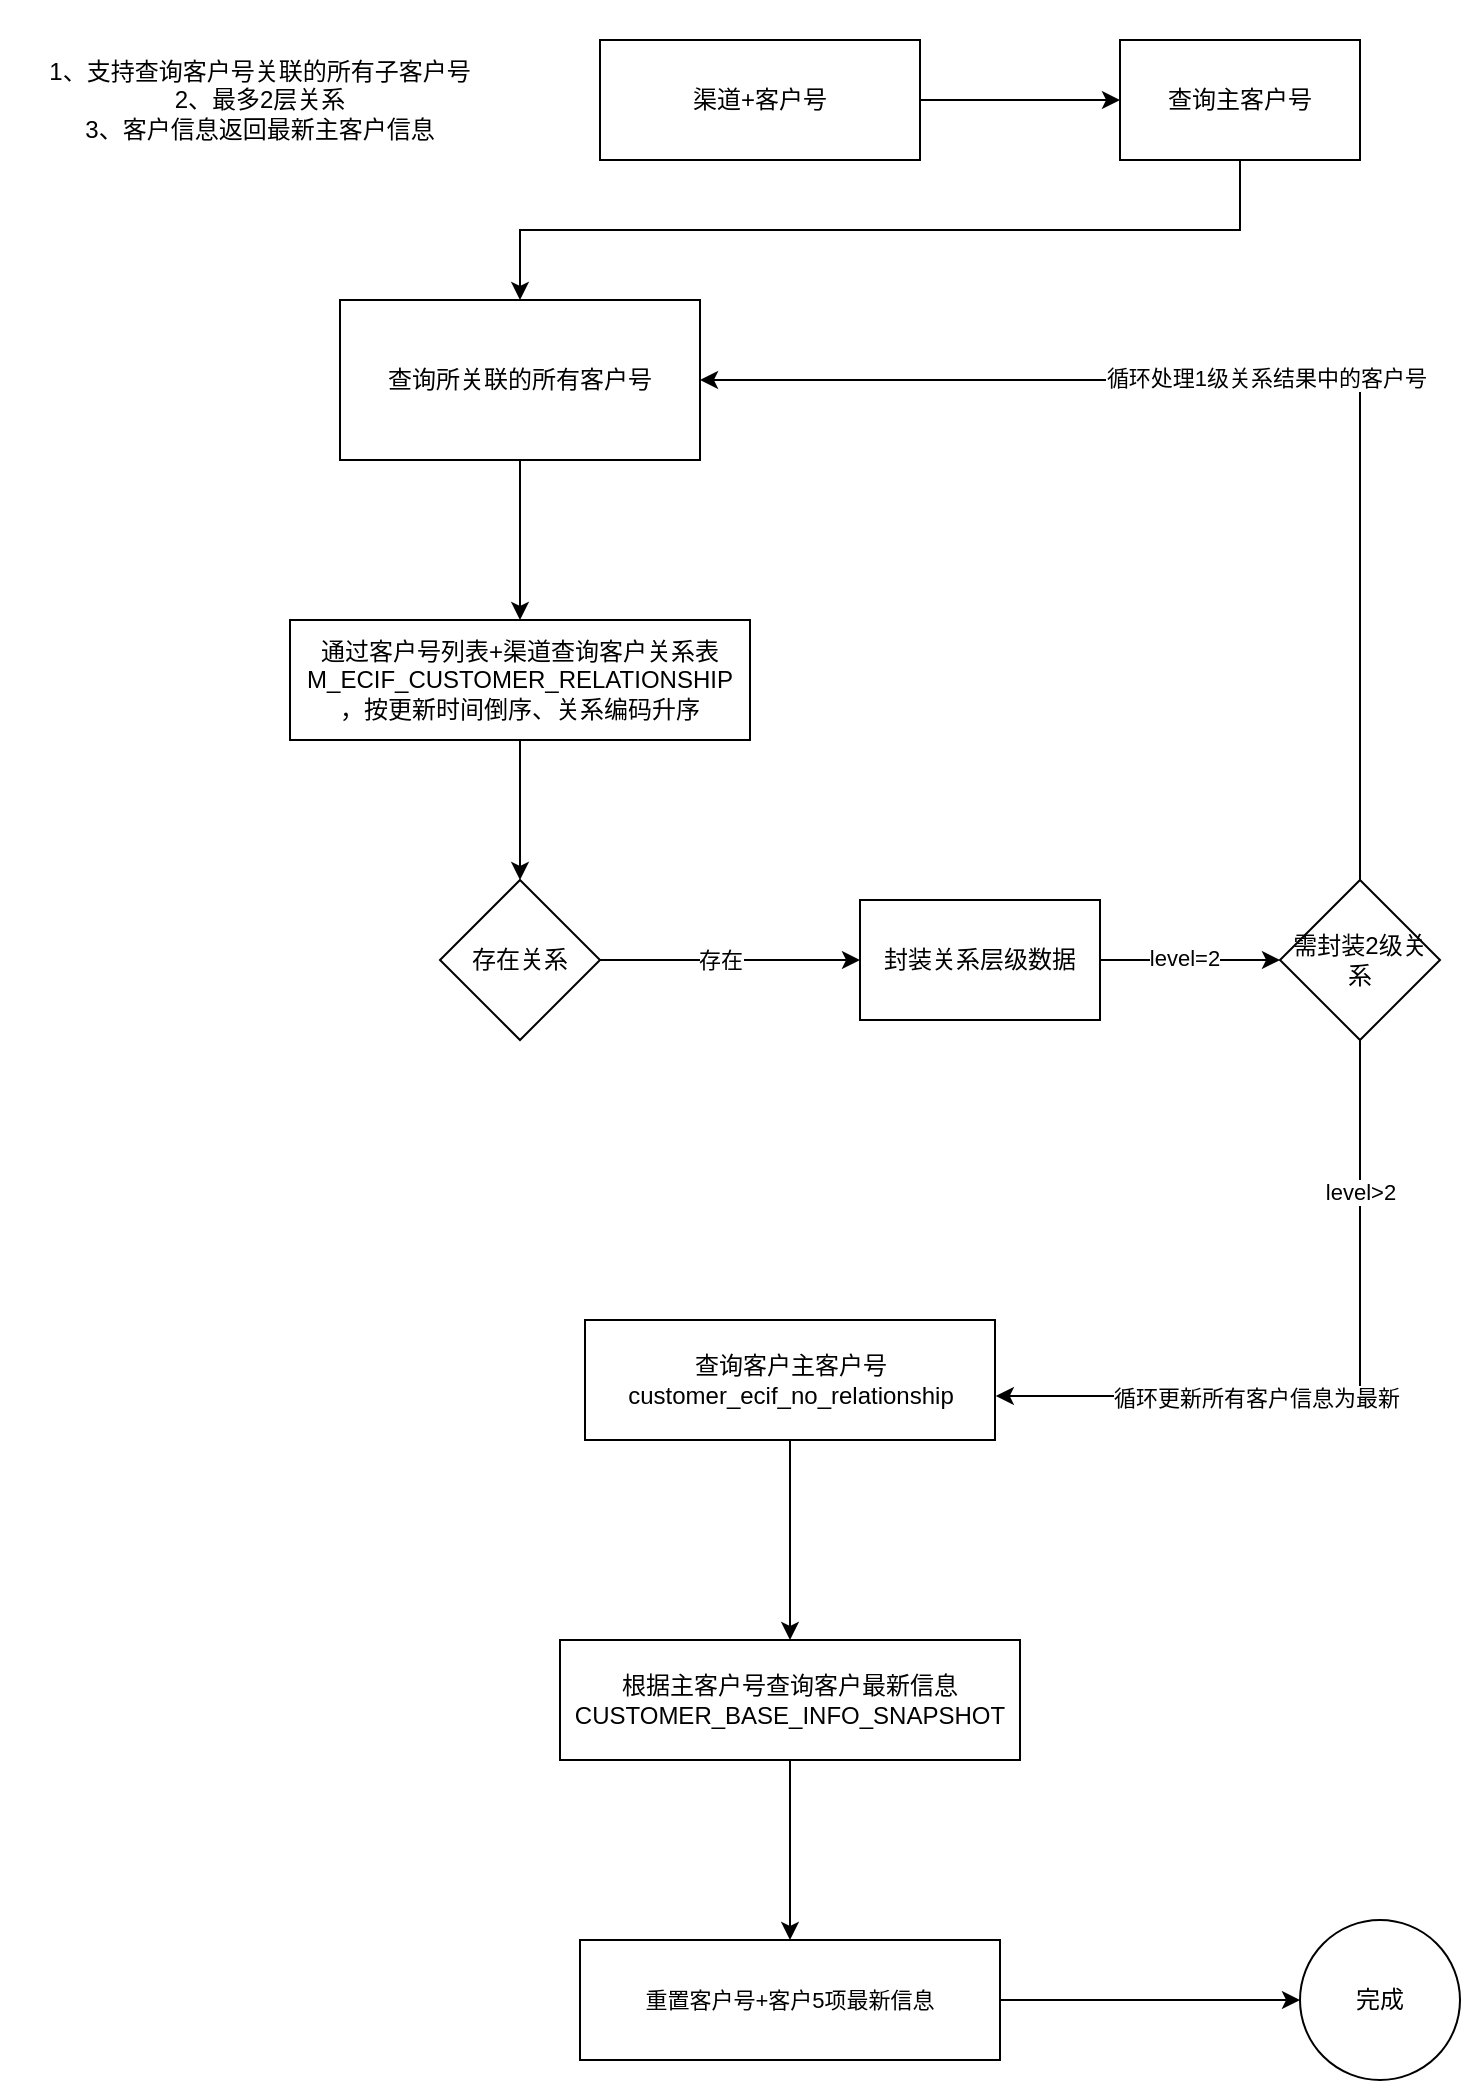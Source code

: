 <mxfile version="24.0.7" type="github" pages="2">
  <diagram name="客户号查询" id="C5rFHaonQaUm8R1daILY">
    <mxGraphModel dx="1194" dy="692" grid="1" gridSize="10" guides="1" tooltips="1" connect="1" arrows="1" fold="1" page="1" pageScale="1" pageWidth="827" pageHeight="1169" math="0" shadow="0">
      <root>
        <mxCell id="0" />
        <mxCell id="1" parent="0" />
        <mxCell id="0gbHEz_NFwT0j6BnbrYF-4" value="" style="edgeStyle=orthogonalEdgeStyle;rounded=0;orthogonalLoop=1;jettySize=auto;html=1;exitX=0.5;exitY=1;exitDx=0;exitDy=0;" edge="1" parent="1" source="hZTtHso7ro3uRM3fl3jT-1" target="0gbHEz_NFwT0j6BnbrYF-3">
          <mxGeometry relative="1" as="geometry" />
        </mxCell>
        <mxCell id="hZTtHso7ro3uRM3fl3jT-2" value="" style="edgeStyle=orthogonalEdgeStyle;rounded=0;orthogonalLoop=1;jettySize=auto;html=1;" edge="1" parent="1" source="0gbHEz_NFwT0j6BnbrYF-2" target="hZTtHso7ro3uRM3fl3jT-1">
          <mxGeometry relative="1" as="geometry" />
        </mxCell>
        <mxCell id="0gbHEz_NFwT0j6BnbrYF-2" value="渠道+客户号" style="rounded=0;whiteSpace=wrap;html=1;" vertex="1" parent="1">
          <mxGeometry x="300" y="30" width="160" height="60" as="geometry" />
        </mxCell>
        <mxCell id="0gbHEz_NFwT0j6BnbrYF-6" value="" style="edgeStyle=orthogonalEdgeStyle;rounded=0;orthogonalLoop=1;jettySize=auto;html=1;" edge="1" parent="1" source="0gbHEz_NFwT0j6BnbrYF-3" target="0gbHEz_NFwT0j6BnbrYF-7">
          <mxGeometry relative="1" as="geometry">
            <mxPoint x="360" y="310" as="targetPoint" />
          </mxGeometry>
        </mxCell>
        <mxCell id="0gbHEz_NFwT0j6BnbrYF-3" value="查询所关联的所有客户号" style="whiteSpace=wrap;html=1;rounded=0;" vertex="1" parent="1">
          <mxGeometry x="170" y="160" width="180" height="80" as="geometry" />
        </mxCell>
        <mxCell id="hZTtHso7ro3uRM3fl3jT-7" value="" style="edgeStyle=orthogonalEdgeStyle;rounded=0;orthogonalLoop=1;jettySize=auto;html=1;" edge="1" parent="1" source="0gbHEz_NFwT0j6BnbrYF-7" target="hZTtHso7ro3uRM3fl3jT-6">
          <mxGeometry relative="1" as="geometry" />
        </mxCell>
        <mxCell id="0gbHEz_NFwT0j6BnbrYF-7" value="通过客户号列表+渠道查询客户关系表&lt;div&gt;M_ECIF_CUSTOMER_RELATIONSHIP&lt;br&gt;&lt;div&gt;，按更新时间倒序、关系编码升序&lt;/div&gt;&lt;/div&gt;" style="whiteSpace=wrap;html=1;rounded=0;" vertex="1" parent="1">
          <mxGeometry x="145" y="320" width="230" height="60" as="geometry" />
        </mxCell>
        <mxCell id="0gbHEz_NFwT0j6BnbrYF-23" value="" style="edgeStyle=orthogonalEdgeStyle;rounded=0;orthogonalLoop=1;jettySize=auto;html=1;" edge="1" parent="1" source="0gbHEz_NFwT0j6BnbrYF-16" target="0gbHEz_NFwT0j6BnbrYF-22">
          <mxGeometry relative="1" as="geometry" />
        </mxCell>
        <mxCell id="0gbHEz_NFwT0j6BnbrYF-16" value="查询客户主客户号&lt;div&gt;customer_ecif_no_relationship&lt;br&gt;&lt;/div&gt;" style="whiteSpace=wrap;html=1;rounded=0;" vertex="1" parent="1">
          <mxGeometry x="292.5" y="670" width="205" height="60" as="geometry" />
        </mxCell>
        <mxCell id="0gbHEz_NFwT0j6BnbrYF-30" value="" style="edgeStyle=orthogonalEdgeStyle;rounded=0;orthogonalLoop=1;jettySize=auto;html=1;" edge="1" parent="1" source="0gbHEz_NFwT0j6BnbrYF-22" target="0gbHEz_NFwT0j6BnbrYF-28">
          <mxGeometry relative="1" as="geometry" />
        </mxCell>
        <mxCell id="0gbHEz_NFwT0j6BnbrYF-22" value="根据主客户号查询客户最新信息&lt;div&gt;CUSTOMER_BASE_INFO_SNAPSHOT&lt;br&gt;&lt;/div&gt;" style="whiteSpace=wrap;html=1;rounded=0;" vertex="1" parent="1">
          <mxGeometry x="280" y="830" width="230" height="60" as="geometry" />
        </mxCell>
        <mxCell id="0gbHEz_NFwT0j6BnbrYF-32" value="" style="edgeStyle=orthogonalEdgeStyle;rounded=0;orthogonalLoop=1;jettySize=auto;html=1;" edge="1" parent="1" source="0gbHEz_NFwT0j6BnbrYF-28" target="0gbHEz_NFwT0j6BnbrYF-31">
          <mxGeometry relative="1" as="geometry" />
        </mxCell>
        <mxCell id="0gbHEz_NFwT0j6BnbrYF-28" value="&lt;span style=&quot;font-size: 11px; text-wrap: nowrap; background-color: rgb(255, 255, 255);&quot;&gt;重置客户号+客户5项最新信息&lt;/span&gt;" style="whiteSpace=wrap;html=1;rounded=0;" vertex="1" parent="1">
          <mxGeometry x="290" y="980" width="210" height="60" as="geometry" />
        </mxCell>
        <mxCell id="0gbHEz_NFwT0j6BnbrYF-31" value="完成" style="ellipse;whiteSpace=wrap;html=1;rounded=0;" vertex="1" parent="1">
          <mxGeometry x="650" y="970" width="80" height="80" as="geometry" />
        </mxCell>
        <mxCell id="0gbHEz_NFwT0j6BnbrYF-36" value="1、支持查询客户号关联的所有子客户号&lt;div&gt;2、最多2层关系&lt;/div&gt;&lt;div&gt;3、客户信息返回最新主客户信息&lt;/div&gt;" style="text;html=1;align=center;verticalAlign=middle;whiteSpace=wrap;rounded=0;" vertex="1" parent="1">
          <mxGeometry y="10" width="260" height="100" as="geometry" />
        </mxCell>
        <mxCell id="hZTtHso7ro3uRM3fl3jT-1" value="查询主客户号" style="whiteSpace=wrap;html=1;rounded=0;" vertex="1" parent="1">
          <mxGeometry x="560" y="30" width="120" height="60" as="geometry" />
        </mxCell>
        <mxCell id="hZTtHso7ro3uRM3fl3jT-13" value="" style="edgeStyle=orthogonalEdgeStyle;rounded=0;orthogonalLoop=1;jettySize=auto;html=1;" edge="1" parent="1" source="hZTtHso7ro3uRM3fl3jT-6" target="hZTtHso7ro3uRM3fl3jT-12">
          <mxGeometry relative="1" as="geometry" />
        </mxCell>
        <mxCell id="hZTtHso7ro3uRM3fl3jT-14" value="存在" style="edgeLabel;html=1;align=center;verticalAlign=middle;resizable=0;points=[];" vertex="1" connectable="0" parent="hZTtHso7ro3uRM3fl3jT-13">
          <mxGeometry x="-0.08" relative="1" as="geometry">
            <mxPoint as="offset" />
          </mxGeometry>
        </mxCell>
        <mxCell id="hZTtHso7ro3uRM3fl3jT-6" value="存在关系" style="rhombus;whiteSpace=wrap;html=1;rounded=0;" vertex="1" parent="1">
          <mxGeometry x="220" y="450" width="80" height="80" as="geometry" />
        </mxCell>
        <mxCell id="hZTtHso7ro3uRM3fl3jT-15" style="edgeStyle=orthogonalEdgeStyle;rounded=0;orthogonalLoop=1;jettySize=auto;html=1;exitX=0.5;exitY=0;exitDx=0;exitDy=0;entryX=1;entryY=0.5;entryDx=0;entryDy=0;" edge="1" parent="1" source="hZTtHso7ro3uRM3fl3jT-18" target="0gbHEz_NFwT0j6BnbrYF-3">
          <mxGeometry relative="1" as="geometry">
            <mxPoint x="700" y="252" as="targetPoint" />
            <mxPoint x="665" y="610" as="sourcePoint" />
            <Array as="points">
              <mxPoint x="680" y="430" />
              <mxPoint x="680" y="210" />
            </Array>
          </mxGeometry>
        </mxCell>
        <mxCell id="hZTtHso7ro3uRM3fl3jT-16" value="循环处理1级关系结果中的客户号" style="edgeLabel;html=1;align=center;verticalAlign=middle;resizable=0;points=[];" vertex="1" connectable="0" parent="hZTtHso7ro3uRM3fl3jT-15">
          <mxGeometry x="0.024" y="-1" relative="1" as="geometry">
            <mxPoint as="offset" />
          </mxGeometry>
        </mxCell>
        <mxCell id="hZTtHso7ro3uRM3fl3jT-19" value="" style="edgeStyle=orthogonalEdgeStyle;rounded=0;orthogonalLoop=1;jettySize=auto;html=1;" edge="1" parent="1" source="hZTtHso7ro3uRM3fl3jT-12" target="hZTtHso7ro3uRM3fl3jT-18">
          <mxGeometry relative="1" as="geometry" />
        </mxCell>
        <mxCell id="hZTtHso7ro3uRM3fl3jT-21" value="level=2" style="edgeLabel;html=1;align=center;verticalAlign=middle;resizable=0;points=[];" vertex="1" connectable="0" parent="hZTtHso7ro3uRM3fl3jT-19">
          <mxGeometry x="-0.08" y="1" relative="1" as="geometry">
            <mxPoint as="offset" />
          </mxGeometry>
        </mxCell>
        <mxCell id="hZTtHso7ro3uRM3fl3jT-12" value="封装关系层级数据" style="whiteSpace=wrap;html=1;rounded=0;" vertex="1" parent="1">
          <mxGeometry x="430" y="460" width="120" height="60" as="geometry" />
        </mxCell>
        <mxCell id="hZTtHso7ro3uRM3fl3jT-18" value="需封装2级关系" style="rhombus;whiteSpace=wrap;html=1;rounded=0;" vertex="1" parent="1">
          <mxGeometry x="640" y="450" width="80" height="80" as="geometry" />
        </mxCell>
        <mxCell id="hZTtHso7ro3uRM3fl3jT-24" style="edgeStyle=orthogonalEdgeStyle;rounded=0;orthogonalLoop=1;jettySize=auto;html=1;exitX=0.5;exitY=1;exitDx=0;exitDy=0;entryX=1.002;entryY=0.633;entryDx=0;entryDy=0;entryPerimeter=0;" edge="1" parent="1" source="hZTtHso7ro3uRM3fl3jT-18" target="0gbHEz_NFwT0j6BnbrYF-16">
          <mxGeometry relative="1" as="geometry" />
        </mxCell>
        <mxCell id="hZTtHso7ro3uRM3fl3jT-25" value="循环更新所有客户信息为最新" style="edgeLabel;html=1;align=center;verticalAlign=middle;resizable=0;points=[];" vertex="1" connectable="0" parent="hZTtHso7ro3uRM3fl3jT-24">
          <mxGeometry x="0.279" y="1" relative="1" as="geometry">
            <mxPoint as="offset" />
          </mxGeometry>
        </mxCell>
        <mxCell id="hZTtHso7ro3uRM3fl3jT-26" value="level&amp;gt;2" style="edgeLabel;html=1;align=center;verticalAlign=middle;resizable=0;points=[];" vertex="1" connectable="0" parent="hZTtHso7ro3uRM3fl3jT-24">
          <mxGeometry x="-0.578" relative="1" as="geometry">
            <mxPoint as="offset" />
          </mxGeometry>
        </mxCell>
      </root>
    </mxGraphModel>
  </diagram>
  <diagram name="客户五项查询" id="nbT5qiIn3ViC4_iFo7bJ">
    <mxGraphModel dx="1194" dy="692" grid="1" gridSize="10" guides="1" tooltips="1" connect="1" arrows="1" fold="1" page="1" pageScale="1" pageWidth="827" pageHeight="1169" math="0" shadow="0">
      <root>
        <mxCell id="JwIgHP2fCU5Stgttk4BV-0" />
        <mxCell id="JwIgHP2fCU5Stgttk4BV-1" parent="JwIgHP2fCU5Stgttk4BV-0" />
        <mxCell id="JwIgHP2fCU5Stgttk4BV-2" value="" style="edgeStyle=orthogonalEdgeStyle;rounded=0;orthogonalLoop=1;jettySize=auto;html=1;" edge="1" parent="JwIgHP2fCU5Stgttk4BV-1" source="JwIgHP2fCU5Stgttk4BV-3" target="JwIgHP2fCU5Stgttk4BV-5">
          <mxGeometry relative="1" as="geometry" />
        </mxCell>
        <mxCell id="JwIgHP2fCU5Stgttk4BV-3" value="渠道+客户号/五项信息" style="rounded=0;whiteSpace=wrap;html=1;" vertex="1" parent="JwIgHP2fCU5Stgttk4BV-1">
          <mxGeometry x="300" y="30" width="160" height="60" as="geometry" />
        </mxCell>
        <mxCell id="JwIgHP2fCU5Stgttk4BV-4" value="" style="edgeStyle=orthogonalEdgeStyle;rounded=0;orthogonalLoop=1;jettySize=auto;html=1;" edge="1" parent="JwIgHP2fCU5Stgttk4BV-1" source="JwIgHP2fCU5Stgttk4BV-5" target="JwIgHP2fCU5Stgttk4BV-10">
          <mxGeometry relative="1" as="geometry" />
        </mxCell>
        <mxCell id="JwIgHP2fCU5Stgttk4BV-5" value="CUSTOMER_BASE_INFO_SNAPSHOT&lt;div&gt;查询该表是否存在该客户号，一个客户号只有一条数据。但是按客户5项查存在多个客户号的可能&lt;/div&gt;" style="whiteSpace=wrap;html=1;rounded=0;" vertex="1" parent="JwIgHP2fCU5Stgttk4BV-1">
          <mxGeometry x="230" y="150" width="300" height="80" as="geometry" />
        </mxCell>
        <mxCell id="JwIgHP2fCU5Stgttk4BV-6" value="" style="edgeStyle=orthogonalEdgeStyle;rounded=0;orthogonalLoop=1;jettySize=auto;html=1;" edge="1" parent="JwIgHP2fCU5Stgttk4BV-1" source="JwIgHP2fCU5Stgttk4BV-10" target="JwIgHP2fCU5Stgttk4BV-12">
          <mxGeometry relative="1" as="geometry" />
        </mxCell>
        <mxCell id="JwIgHP2fCU5Stgttk4BV-7" value="不存在" style="edgeLabel;html=1;align=center;verticalAlign=middle;resizable=0;points=[];" vertex="1" connectable="0" parent="JwIgHP2fCU5Stgttk4BV-6">
          <mxGeometry x="-0.233" y="-1" relative="1" as="geometry">
            <mxPoint as="offset" />
          </mxGeometry>
        </mxCell>
        <mxCell id="JwIgHP2fCU5Stgttk4BV-8" value="" style="edgeStyle=orthogonalEdgeStyle;rounded=0;orthogonalLoop=1;jettySize=auto;html=1;" edge="1" parent="JwIgHP2fCU5Stgttk4BV-1" source="JwIgHP2fCU5Stgttk4BV-10" target="JwIgHP2fCU5Stgttk4BV-15">
          <mxGeometry relative="1" as="geometry" />
        </mxCell>
        <mxCell id="JwIgHP2fCU5Stgttk4BV-9" value="存在（可能有多个）" style="edgeLabel;html=1;align=center;verticalAlign=middle;resizable=0;points=[];" vertex="1" connectable="0" parent="JwIgHP2fCU5Stgttk4BV-8">
          <mxGeometry x="-0.133" y="-1" relative="1" as="geometry">
            <mxPoint as="offset" />
          </mxGeometry>
        </mxCell>
        <mxCell id="JwIgHP2fCU5Stgttk4BV-10" value="是否存在" style="rhombus;whiteSpace=wrap;html=1;rounded=0;" vertex="1" parent="JwIgHP2fCU5Stgttk4BV-1">
          <mxGeometry x="340" y="280" width="80" height="80" as="geometry" />
        </mxCell>
        <mxCell id="JwIgHP2fCU5Stgttk4BV-11" value="" style="edgeStyle=orthogonalEdgeStyle;rounded=0;orthogonalLoop=1;jettySize=auto;html=1;" edge="1" parent="JwIgHP2fCU5Stgttk4BV-1" source="JwIgHP2fCU5Stgttk4BV-12" target="JwIgHP2fCU5Stgttk4BV-20">
          <mxGeometry relative="1" as="geometry" />
        </mxCell>
        <mxCell id="JwIgHP2fCU5Stgttk4BV-12" value="直接通过客户号+渠道查询客户关系表&lt;div&gt;M_ECIF_CUSTOMER_RELATIONSHIP&lt;br&gt;&lt;div&gt;，得到1级关系,按更新时间倒序&lt;/div&gt;&lt;/div&gt;" style="whiteSpace=wrap;html=1;rounded=0;" vertex="1" parent="JwIgHP2fCU5Stgttk4BV-1">
          <mxGeometry x="10" y="340" width="230" height="60" as="geometry" />
        </mxCell>
        <mxCell id="JwIgHP2fCU5Stgttk4BV-13" value="" style="edgeStyle=orthogonalEdgeStyle;rounded=0;orthogonalLoop=1;jettySize=auto;html=1;" edge="1" parent="JwIgHP2fCU5Stgttk4BV-1" source="JwIgHP2fCU5Stgttk4BV-15" target="JwIgHP2fCU5Stgttk4BV-33">
          <mxGeometry relative="1" as="geometry" />
        </mxCell>
        <mxCell id="JwIgHP2fCU5Stgttk4BV-14" value="循环主客户号" style="edgeLabel;html=1;align=center;verticalAlign=middle;resizable=0;points=[];" vertex="1" connectable="0" parent="JwIgHP2fCU5Stgttk4BV-13">
          <mxGeometry x="-0.25" y="1" relative="1" as="geometry">
            <mxPoint as="offset" />
          </mxGeometry>
        </mxCell>
        <mxCell id="JwIgHP2fCU5Stgttk4BV-15" value="根据客户号查询主子客户号集合，组装成&lt;div&gt;[{mainEcifno:[GLS,LSPROD]}]&lt;br&gt;&lt;/div&gt;" style="whiteSpace=wrap;html=1;rounded=0;" vertex="1" parent="JwIgHP2fCU5Stgttk4BV-1">
          <mxGeometry x="595" y="290" width="200" height="60" as="geometry" />
        </mxCell>
        <mxCell id="JwIgHP2fCU5Stgttk4BV-16" value="" style="edgeStyle=orthogonalEdgeStyle;rounded=0;orthogonalLoop=1;jettySize=auto;html=1;" edge="1" parent="JwIgHP2fCU5Stgttk4BV-1" source="JwIgHP2fCU5Stgttk4BV-20" target="JwIgHP2fCU5Stgttk4BV-22">
          <mxGeometry relative="1" as="geometry" />
        </mxCell>
        <mxCell id="JwIgHP2fCU5Stgttk4BV-17" value="不存在&lt;div&gt;则更新客户信息&lt;/div&gt;" style="edgeLabel;html=1;align=center;verticalAlign=middle;resizable=0;points=[];" vertex="1" connectable="0" parent="JwIgHP2fCU5Stgttk4BV-16">
          <mxGeometry x="-0.333" relative="1" as="geometry">
            <mxPoint as="offset" />
          </mxGeometry>
        </mxCell>
        <mxCell id="JwIgHP2fCU5Stgttk4BV-18" value="" style="edgeStyle=orthogonalEdgeStyle;rounded=0;orthogonalLoop=1;jettySize=auto;html=1;" edge="1" parent="JwIgHP2fCU5Stgttk4BV-1" source="JwIgHP2fCU5Stgttk4BV-20" target="JwIgHP2fCU5Stgttk4BV-25">
          <mxGeometry relative="1" as="geometry" />
        </mxCell>
        <mxCell id="JwIgHP2fCU5Stgttk4BV-19" value="存在" style="edgeLabel;html=1;align=center;verticalAlign=middle;resizable=0;points=[];" vertex="1" connectable="0" parent="JwIgHP2fCU5Stgttk4BV-18">
          <mxGeometry x="-0.111" y="2" relative="1" as="geometry">
            <mxPoint as="offset" />
          </mxGeometry>
        </mxCell>
        <mxCell id="JwIgHP2fCU5Stgttk4BV-20" value="是否存在一级关系" style="rhombus;whiteSpace=wrap;html=1;rounded=0;" vertex="1" parent="JwIgHP2fCU5Stgttk4BV-1">
          <mxGeometry x="85" y="520" width="80" height="80" as="geometry" />
        </mxCell>
        <mxCell id="JwIgHP2fCU5Stgttk4BV-21" value="" style="edgeStyle=orthogonalEdgeStyle;rounded=0;orthogonalLoop=1;jettySize=auto;html=1;" edge="1" parent="JwIgHP2fCU5Stgttk4BV-1" source="JwIgHP2fCU5Stgttk4BV-22" target="JwIgHP2fCU5Stgttk4BV-27">
          <mxGeometry relative="1" as="geometry" />
        </mxCell>
        <mxCell id="JwIgHP2fCU5Stgttk4BV-22" value="查询客户主客户号&lt;div&gt;customer_ecif_no_relationship&lt;br&gt;&lt;/div&gt;" style="whiteSpace=wrap;html=1;rounded=0;" vertex="1" parent="JwIgHP2fCU5Stgttk4BV-1">
          <mxGeometry x="30" y="720" width="190" height="60" as="geometry" />
        </mxCell>
        <mxCell id="JwIgHP2fCU5Stgttk4BV-23" style="edgeStyle=orthogonalEdgeStyle;rounded=0;orthogonalLoop=1;jettySize=auto;html=1;entryX=0.75;entryY=0;entryDx=0;entryDy=0;exitX=0.5;exitY=1;exitDx=0;exitDy=0;" edge="1" parent="JwIgHP2fCU5Stgttk4BV-1" source="JwIgHP2fCU5Stgttk4BV-25" target="JwIgHP2fCU5Stgttk4BV-22">
          <mxGeometry relative="1" as="geometry" />
        </mxCell>
        <mxCell id="JwIgHP2fCU5Stgttk4BV-24" value="循环初始化客户最新信息" style="edgeLabel;html=1;align=center;verticalAlign=middle;resizable=0;points=[];" vertex="1" connectable="0" parent="JwIgHP2fCU5Stgttk4BV-23">
          <mxGeometry x="-0.361" y="3" relative="1" as="geometry">
            <mxPoint as="offset" />
          </mxGeometry>
        </mxCell>
        <mxCell id="JwIgHP2fCU5Stgttk4BV-25" value="根据关系表原始数据&lt;div&gt;组装客户1级关系网数据&lt;/div&gt;" style="whiteSpace=wrap;html=1;rounded=0;" vertex="1" parent="JwIgHP2fCU5Stgttk4BV-1">
          <mxGeometry x="250" y="530" width="155" height="60" as="geometry" />
        </mxCell>
        <mxCell id="JwIgHP2fCU5Stgttk4BV-26" value="" style="edgeStyle=orthogonalEdgeStyle;rounded=0;orthogonalLoop=1;jettySize=auto;html=1;" edge="1" parent="JwIgHP2fCU5Stgttk4BV-1" source="JwIgHP2fCU5Stgttk4BV-27" target="JwIgHP2fCU5Stgttk4BV-29">
          <mxGeometry relative="1" as="geometry" />
        </mxCell>
        <mxCell id="JwIgHP2fCU5Stgttk4BV-27" value="根据主客户号查询客户最新信息&lt;div&gt;CUSTOMER_BASE_INFO_SNAPSHOT&lt;br&gt;&lt;/div&gt;" style="whiteSpace=wrap;html=1;rounded=0;" vertex="1" parent="JwIgHP2fCU5Stgttk4BV-1">
          <mxGeometry x="10" y="830" width="230" height="60" as="geometry" />
        </mxCell>
        <mxCell id="JwIgHP2fCU5Stgttk4BV-28" value="" style="edgeStyle=orthogonalEdgeStyle;rounded=0;orthogonalLoop=1;jettySize=auto;html=1;" edge="1" parent="JwIgHP2fCU5Stgttk4BV-1" source="JwIgHP2fCU5Stgttk4BV-29" target="JwIgHP2fCU5Stgttk4BV-30">
          <mxGeometry relative="1" as="geometry" />
        </mxCell>
        <mxCell id="JwIgHP2fCU5Stgttk4BV-29" value="&lt;span style=&quot;font-size: 11px; text-wrap: nowrap; background-color: rgb(255, 255, 255);&quot;&gt;重置客户号+客户5项最新信息&lt;/span&gt;" style="whiteSpace=wrap;html=1;rounded=0;" vertex="1" parent="JwIgHP2fCU5Stgttk4BV-1">
          <mxGeometry x="20" y="950" width="210" height="60" as="geometry" />
        </mxCell>
        <mxCell id="JwIgHP2fCU5Stgttk4BV-30" value="完成" style="ellipse;whiteSpace=wrap;html=1;rounded=0;" vertex="1" parent="JwIgHP2fCU5Stgttk4BV-1">
          <mxGeometry x="85" y="1070" width="80" height="80" as="geometry" />
        </mxCell>
        <mxCell id="JwIgHP2fCU5Stgttk4BV-31" value="1、客户号在主表不存在，则直接返回客户关系表中的信息，最多一层关系&lt;div&gt;2、客户号在主表存在，则返回最多2层关系&lt;/div&gt;" style="text;html=1;align=center;verticalAlign=middle;whiteSpace=wrap;rounded=0;" vertex="1" parent="JwIgHP2fCU5Stgttk4BV-1">
          <mxGeometry y="10" width="250" height="80" as="geometry" />
        </mxCell>
        <mxCell id="JwIgHP2fCU5Stgttk4BV-32" value="" style="edgeStyle=orthogonalEdgeStyle;rounded=0;orthogonalLoop=1;jettySize=auto;html=1;" edge="1" parent="JwIgHP2fCU5Stgttk4BV-1" source="JwIgHP2fCU5Stgttk4BV-33" target="JwIgHP2fCU5Stgttk4BV-35">
          <mxGeometry relative="1" as="geometry" />
        </mxCell>
        <mxCell id="JwIgHP2fCU5Stgttk4BV-33" value="按客户号+渠道查询客户一级关系表M_ECIF_CUSTOMER_RELATIONSHIP&lt;br&gt;&lt;div&gt;，得到一级关系,按更新时间倒序&lt;/div&gt;" style="whiteSpace=wrap;html=1;rounded=0;" vertex="1" parent="JwIgHP2fCU5Stgttk4BV-1">
          <mxGeometry x="525" y="480" width="270" height="60" as="geometry" />
        </mxCell>
        <mxCell id="JwIgHP2fCU5Stgttk4BV-34" value="" style="edgeStyle=orthogonalEdgeStyle;rounded=0;orthogonalLoop=1;jettySize=auto;html=1;" edge="1" parent="JwIgHP2fCU5Stgttk4BV-1" source="JwIgHP2fCU5Stgttk4BV-35" target="JwIgHP2fCU5Stgttk4BV-42">
          <mxGeometry relative="1" as="geometry" />
        </mxCell>
        <mxCell id="JwIgHP2fCU5Stgttk4BV-35" value="是否存在" style="rhombus;whiteSpace=wrap;html=1;rounded=0;" vertex="1" parent="JwIgHP2fCU5Stgttk4BV-1">
          <mxGeometry x="620" y="690" width="80" height="80" as="geometry" />
        </mxCell>
        <mxCell id="JwIgHP2fCU5Stgttk4BV-36" style="edgeStyle=orthogonalEdgeStyle;rounded=0;orthogonalLoop=1;jettySize=auto;html=1;entryX=1;entryY=0.5;entryDx=0;entryDy=0;exitX=0;exitY=0.5;exitDx=0;exitDy=0;" edge="1" parent="JwIgHP2fCU5Stgttk4BV-1" source="JwIgHP2fCU5Stgttk4BV-35" target="JwIgHP2fCU5Stgttk4BV-22">
          <mxGeometry relative="1" as="geometry">
            <mxPoint x="620" y="860" as="sourcePoint" />
          </mxGeometry>
        </mxCell>
        <mxCell id="JwIgHP2fCU5Stgttk4BV-37" value="不存在" style="edgeLabel;html=1;align=center;verticalAlign=middle;resizable=0;points=[];" vertex="1" connectable="0" parent="JwIgHP2fCU5Stgttk4BV-36">
          <mxGeometry x="0.106" y="1" relative="1" as="geometry">
            <mxPoint as="offset" />
          </mxGeometry>
        </mxCell>
        <mxCell id="JwIgHP2fCU5Stgttk4BV-38" value="" style="edgeStyle=orthogonalEdgeStyle;rounded=0;orthogonalLoop=1;jettySize=auto;html=1;entryX=1;entryY=1;entryDx=0;entryDy=0;exitX=1;exitY=0.5;exitDx=0;exitDy=0;" edge="1" parent="JwIgHP2fCU5Stgttk4BV-1" source="JwIgHP2fCU5Stgttk4BV-42" target="JwIgHP2fCU5Stgttk4BV-33">
          <mxGeometry relative="1" as="geometry">
            <mxPoint x="750" y="770" as="targetPoint" />
          </mxGeometry>
        </mxCell>
        <mxCell id="JwIgHP2fCU5Stgttk4BV-39" value="循环初始化2级关系" style="edgeLabel;html=1;align=center;verticalAlign=middle;resizable=0;points=[];" vertex="1" connectable="0" parent="JwIgHP2fCU5Stgttk4BV-38">
          <mxGeometry x="-0.093" y="-1" relative="1" as="geometry">
            <mxPoint as="offset" />
          </mxGeometry>
        </mxCell>
        <mxCell id="JwIgHP2fCU5Stgttk4BV-40" style="edgeStyle=orthogonalEdgeStyle;rounded=0;orthogonalLoop=1;jettySize=auto;html=1;exitX=0;exitY=0.5;exitDx=0;exitDy=0;entryX=1;entryY=1;entryDx=0;entryDy=0;" edge="1" parent="JwIgHP2fCU5Stgttk4BV-1" source="JwIgHP2fCU5Stgttk4BV-42" target="JwIgHP2fCU5Stgttk4BV-22">
          <mxGeometry relative="1" as="geometry" />
        </mxCell>
        <mxCell id="JwIgHP2fCU5Stgttk4BV-41" value="循环初始化2层客户最新信息" style="edgeLabel;html=1;align=center;verticalAlign=middle;resizable=0;points=[];" vertex="1" connectable="0" parent="JwIgHP2fCU5Stgttk4BV-40">
          <mxGeometry x="-0.233" y="1" relative="1" as="geometry">
            <mxPoint as="offset" />
          </mxGeometry>
        </mxCell>
        <mxCell id="JwIgHP2fCU5Stgttk4BV-42" value="根据关系表原始数据&lt;div&gt;组装客户1级关系网数据&lt;/div&gt;" style="whiteSpace=wrap;html=1;rounded=0;" vertex="1" parent="JwIgHP2fCU5Stgttk4BV-1">
          <mxGeometry x="570" y="890" width="180" height="60" as="geometry" />
        </mxCell>
      </root>
    </mxGraphModel>
  </diagram>
</mxfile>
